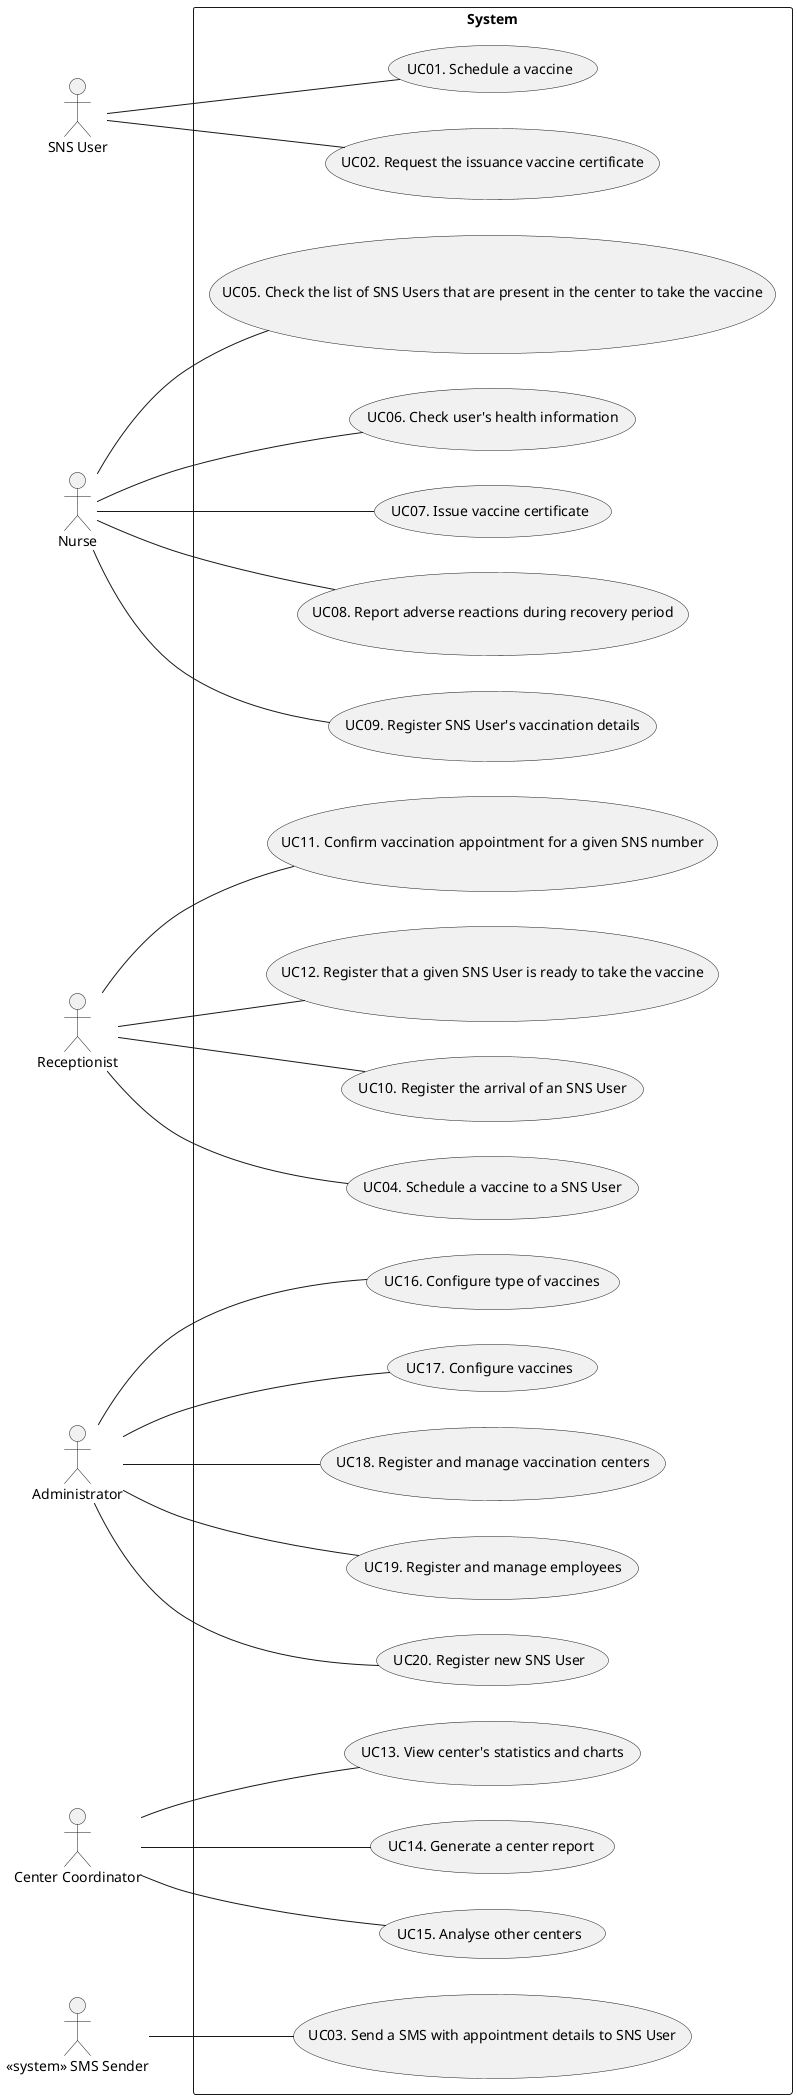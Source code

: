 @startuml UCD

left to right direction

actor "SNS User" as user
actor "Nurse" as nurse
actor "Receptionist" as recept
actor "Administrator" as admin
actor "Center Coordinator" as coordinator
actor "<< system >> SMS Sender" as dgs

rectangle System {
  usecase "UC01. Schedule a vaccine" as UC01
  usecase "UC02. Request the issuance vaccine certificate" as UC02
  usecase "UC03. Send a SMS with appointment details to SNS User" as UC03
  usecase "UC04. Schedule a vaccine to a SNS User" as UC04
  usecase "UC05. Check the list of SNS Users that are present in the center to take the vaccine" as UC05
  usecase "UC06. Check user's health information" as UC06
  usecase "UC07. Issue vaccine certificate" as UC07
  usecase "UC08. Report adverse reactions during recovery period" as UC08
  usecase "UC09. Register SNS User's vaccination details" as UC09
  usecase "UC10. Register the arrival of an SNS User" as UC10
  usecase "UC11. Confirm vaccination appointment for a given SNS number" as UC11
  usecase "UC12. Register that a given SNS User is ready to take the vaccine" as UC12
  usecase "UC13. View center's statistics and charts" as UC13
  usecase "UC14. Generate a center report" as UC14
  usecase "UC15. Analyse other centers" as UC15
  usecase "UC16. Configure type of vaccines" as UC16
  usecase "UC17. Configure vaccines" as UC17
  usecase "UC18. Register and manage vaccination centers" as UC18
  usecase "UC19. Register and manage employees" as UC19
  usecase "UC20. Register new SNS User" as UC20
}

user -- UC01
user -- UC02
dgs -- UC03
recept -- UC04
nurse -- UC05
nurse -- UC06
nurse -- UC07
nurse -- UC08
nurse -- UC09
recept -- UC10
recept -- UC11
recept -- UC12
coordinator -- UC13
coordinator -- UC14
coordinator -- UC15
admin -- UC16
admin -- UC17
admin -- UC18
admin -- UC19
admin -- UC20

@enduml
